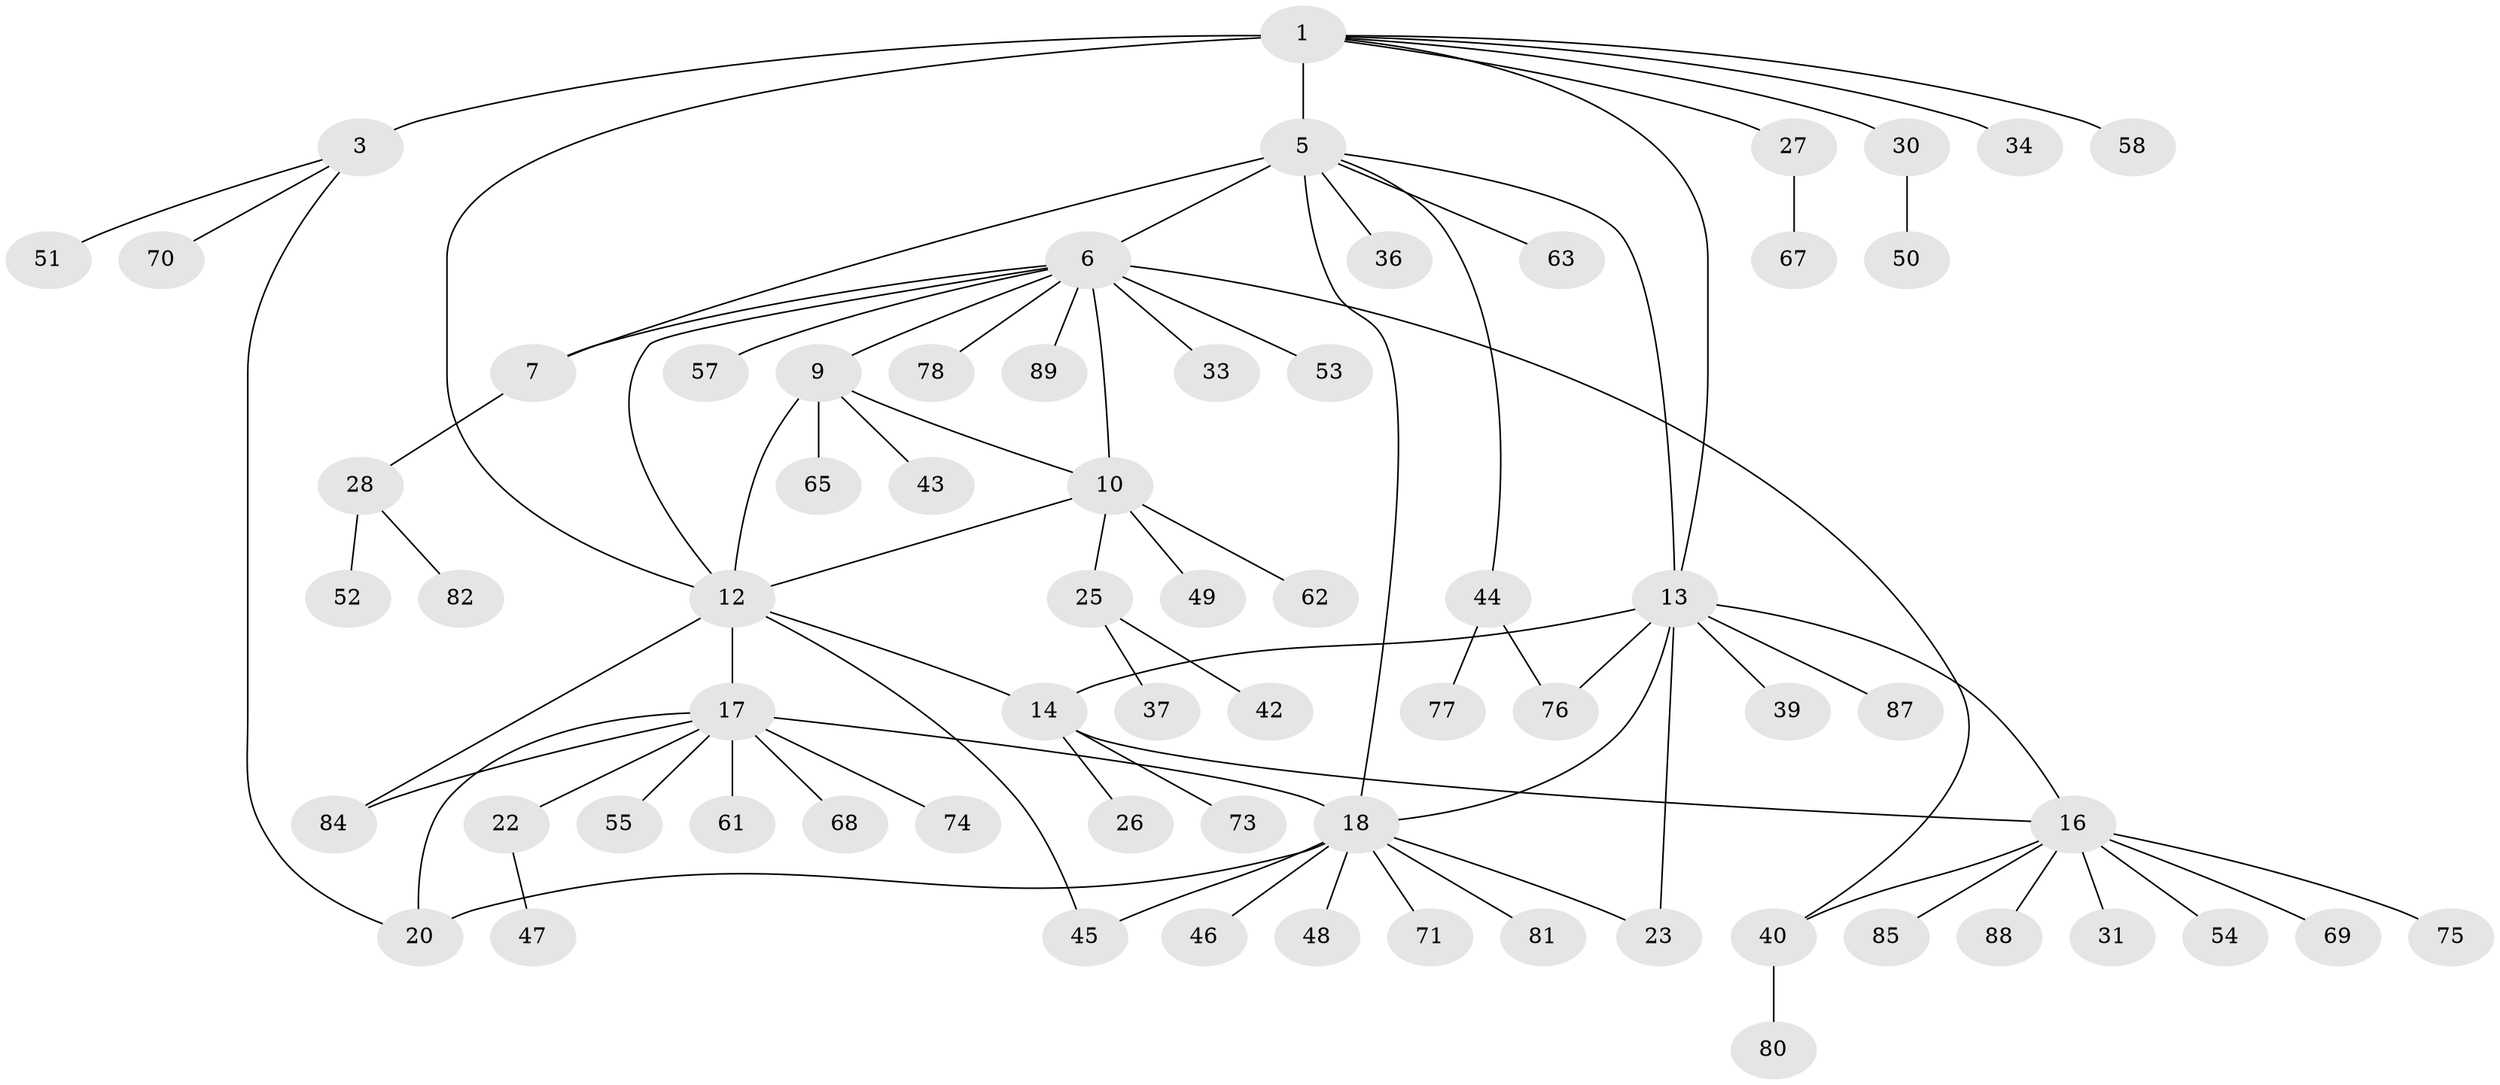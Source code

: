 // original degree distribution, {9: 0.02247191011235955, 4: 0.0898876404494382, 5: 0.056179775280898875, 7: 0.0449438202247191, 6: 0.011235955056179775, 8: 0.02247191011235955, 11: 0.011235955056179775, 10: 0.011235955056179775, 1: 0.5730337078651685, 3: 0.033707865168539325, 2: 0.12359550561797752}
// Generated by graph-tools (version 1.1) at 2025/11/02/27/25 16:11:38]
// undirected, 67 vertices, 83 edges
graph export_dot {
graph [start="1"]
  node [color=gray90,style=filled];
  1 [super="+2"];
  3 [super="+4"];
  5 [super="+8"];
  6 [super="+11"];
  7;
  9 [super="+32"];
  10 [super="+59"];
  12;
  13 [super="+35"];
  14 [super="+15"];
  16 [super="+29"];
  17 [super="+24"];
  18 [super="+19"];
  20 [super="+21"];
  22 [super="+41"];
  23;
  25 [super="+72"];
  26;
  27 [super="+60"];
  28 [super="+38"];
  30 [super="+83"];
  31;
  33;
  34;
  36;
  37;
  39;
  40 [super="+56"];
  42;
  43;
  44 [super="+66"];
  45 [super="+64"];
  46;
  47;
  48;
  49;
  50;
  51;
  52;
  53;
  54;
  55;
  57;
  58;
  61;
  62;
  63;
  65;
  67;
  68;
  69 [super="+79"];
  70;
  71;
  73;
  74;
  75;
  76;
  77;
  78 [super="+86"];
  80;
  81;
  82;
  84;
  85;
  87;
  88;
  89;
  1 -- 3 [weight=4];
  1 -- 12;
  1 -- 27;
  1 -- 30;
  1 -- 34;
  1 -- 58;
  1 -- 13;
  1 -- 5;
  3 -- 51;
  3 -- 20;
  3 -- 70;
  5 -- 6 [weight=2];
  5 -- 7 [weight=2];
  5 -- 36;
  5 -- 44;
  5 -- 13;
  5 -- 63;
  5 -- 18;
  6 -- 7;
  6 -- 33;
  6 -- 40;
  6 -- 53;
  6 -- 89;
  6 -- 9;
  6 -- 10;
  6 -- 12;
  6 -- 78;
  6 -- 57;
  7 -- 28;
  9 -- 10;
  9 -- 12;
  9 -- 43;
  9 -- 65;
  10 -- 12;
  10 -- 25;
  10 -- 49;
  10 -- 62;
  12 -- 14;
  12 -- 17;
  12 -- 84;
  12 -- 45;
  13 -- 14 [weight=2];
  13 -- 16;
  13 -- 23;
  13 -- 39;
  13 -- 76;
  13 -- 87;
  13 -- 18;
  14 -- 16 [weight=2];
  14 -- 73;
  14 -- 26;
  16 -- 31;
  16 -- 40;
  16 -- 54;
  16 -- 75;
  16 -- 88;
  16 -- 69;
  16 -- 85;
  17 -- 18 [weight=2];
  17 -- 20;
  17 -- 22;
  17 -- 55;
  17 -- 61;
  17 -- 74;
  17 -- 84;
  17 -- 68;
  18 -- 20 [weight=2];
  18 -- 48;
  18 -- 71;
  18 -- 45;
  18 -- 46;
  18 -- 81;
  18 -- 23;
  22 -- 47;
  25 -- 37;
  25 -- 42;
  27 -- 67;
  28 -- 52;
  28 -- 82;
  30 -- 50;
  40 -- 80;
  44 -- 77;
  44 -- 76;
}
